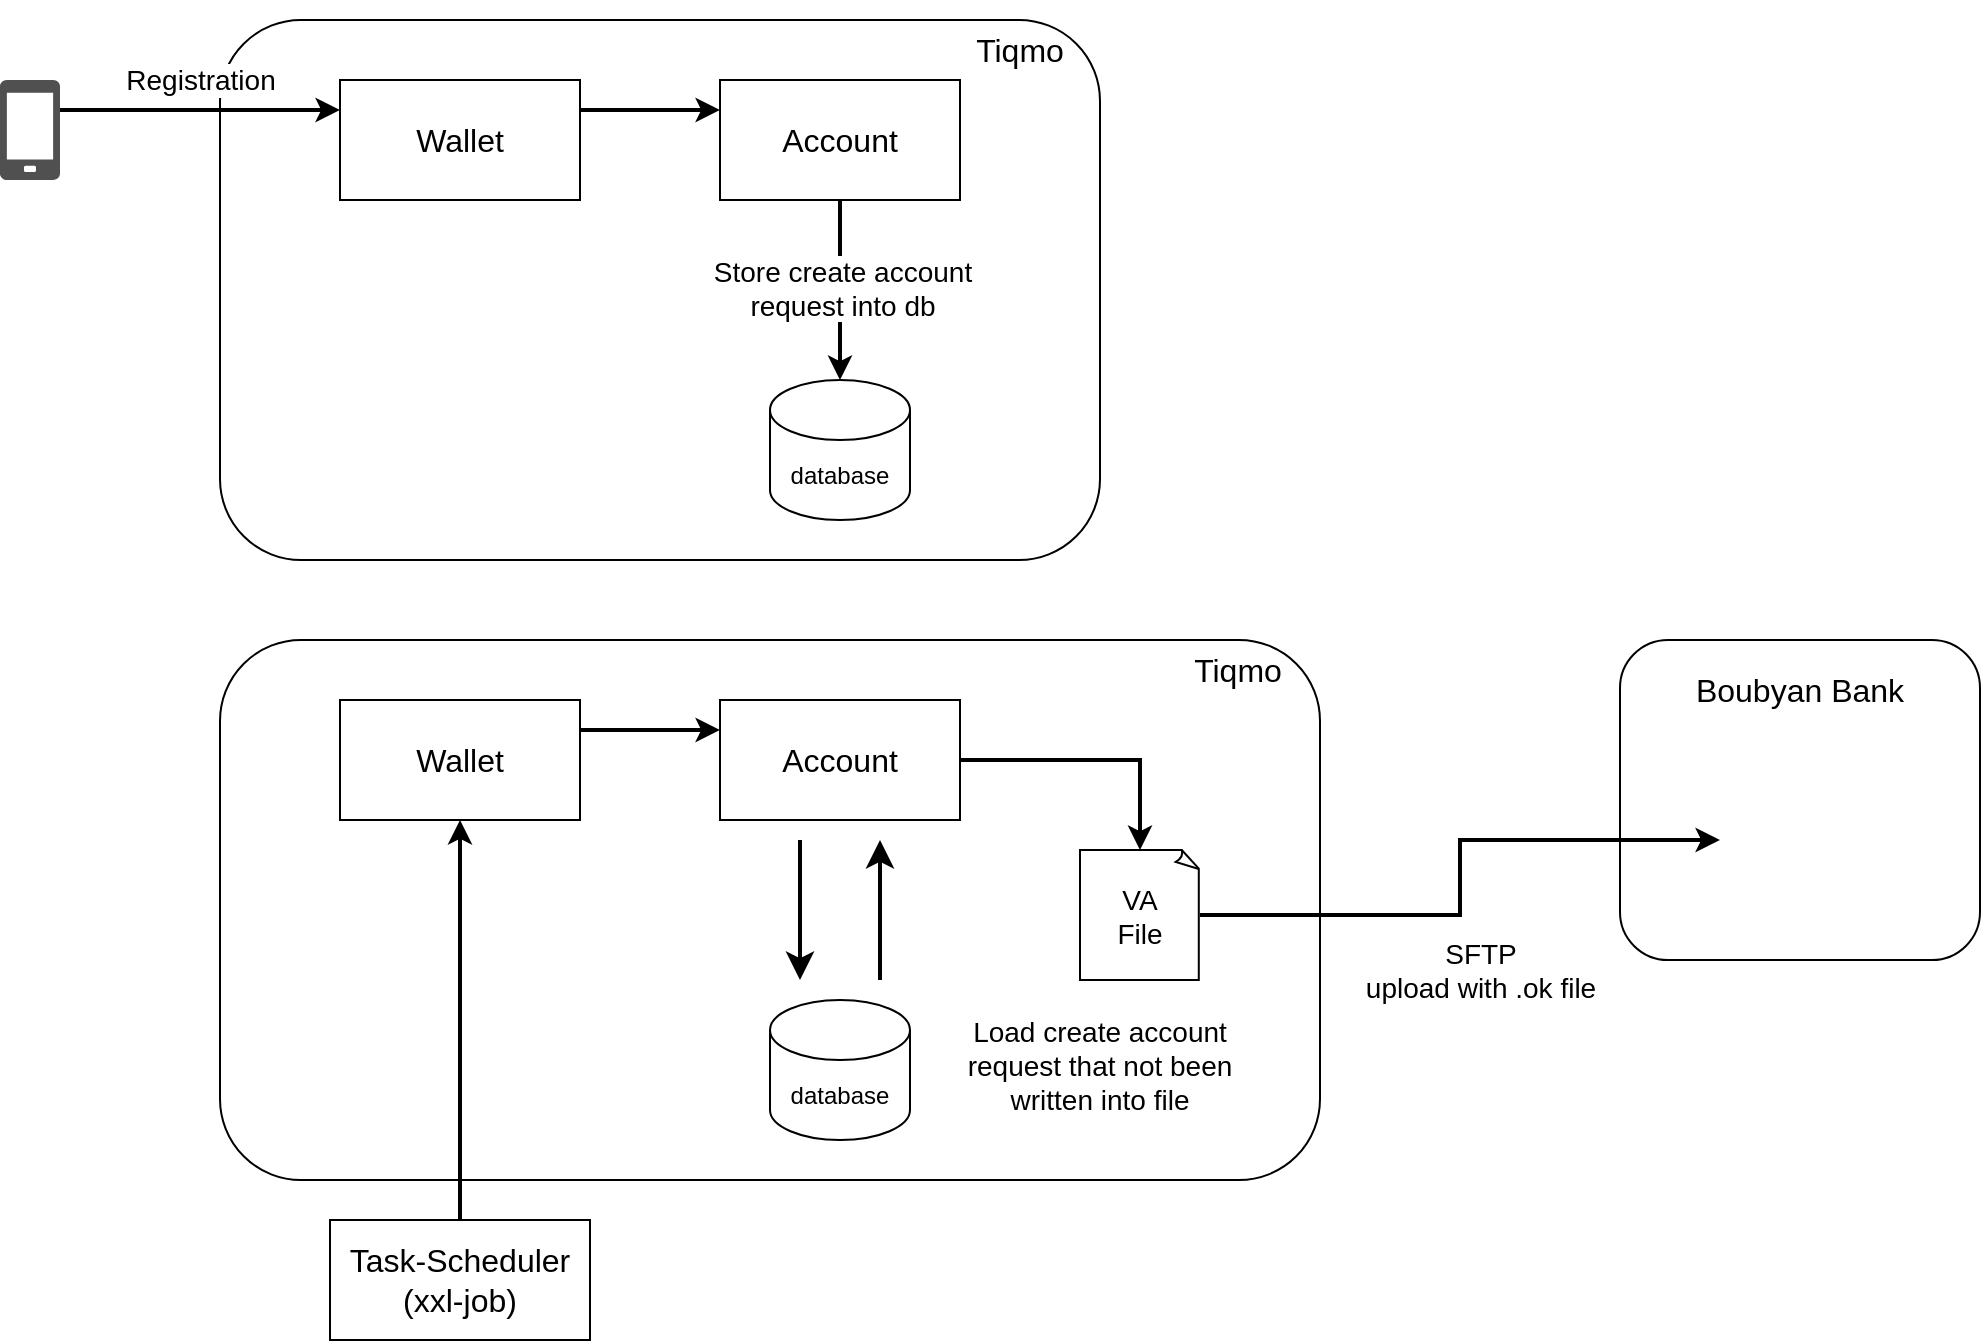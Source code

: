 <mxfile version="25.0.3">
  <diagram name="第 1 页" id="l_LyqZzCRxqH_LgvSI38">
    <mxGraphModel dx="1434" dy="738" grid="1" gridSize="10" guides="1" tooltips="1" connect="1" arrows="1" fold="1" page="1" pageScale="1" pageWidth="827" pageHeight="1169" math="0" shadow="0">
      <root>
        <mxCell id="0" />
        <mxCell id="1" parent="0" />
        <mxCell id="xTZsgKl8fFD3ckYoaLQe-24" value="" style="rounded=1;whiteSpace=wrap;html=1;" vertex="1" parent="1">
          <mxGeometry x="170" y="340" width="550" height="270" as="geometry" />
        </mxCell>
        <mxCell id="xTZsgKl8fFD3ckYoaLQe-11" value="" style="rounded=1;whiteSpace=wrap;html=1;" vertex="1" parent="1">
          <mxGeometry x="870" y="340" width="180" height="160" as="geometry" />
        </mxCell>
        <mxCell id="xTZsgKl8fFD3ckYoaLQe-3" value="" style="sketch=0;pointerEvents=1;shadow=0;dashed=0;html=1;strokeColor=none;fillColor=#505050;labelPosition=center;verticalLabelPosition=bottom;verticalAlign=top;outlineConnect=0;align=center;shape=mxgraph.office.devices.cell_phone_generic;" vertex="1" parent="1">
          <mxGeometry x="60" y="60" width="30" height="50" as="geometry" />
        </mxCell>
        <mxCell id="xTZsgKl8fFD3ckYoaLQe-6" value="" style="rounded=1;whiteSpace=wrap;html=1;" vertex="1" parent="1">
          <mxGeometry x="170" y="30" width="440" height="270" as="geometry" />
        </mxCell>
        <mxCell id="xTZsgKl8fFD3ckYoaLQe-17" style="edgeStyle=orthogonalEdgeStyle;rounded=0;orthogonalLoop=1;jettySize=auto;html=1;exitX=1;exitY=0.25;exitDx=0;exitDy=0;entryX=0;entryY=0.25;entryDx=0;entryDy=0;strokeWidth=2;" edge="1" parent="1" source="xTZsgKl8fFD3ckYoaLQe-7" target="xTZsgKl8fFD3ckYoaLQe-8">
          <mxGeometry relative="1" as="geometry" />
        </mxCell>
        <mxCell id="xTZsgKl8fFD3ckYoaLQe-7" value="&lt;font style=&quot;font-size: 16px;&quot;&gt;Wallet&lt;/font&gt;" style="rounded=0;whiteSpace=wrap;html=1;" vertex="1" parent="1">
          <mxGeometry x="230" y="60" width="120" height="60" as="geometry" />
        </mxCell>
        <mxCell id="xTZsgKl8fFD3ckYoaLQe-8" value="&lt;font style=&quot;font-size: 16px;&quot;&gt;Account&lt;/font&gt;" style="rounded=0;whiteSpace=wrap;html=1;" vertex="1" parent="1">
          <mxGeometry x="420" y="60" width="120" height="60" as="geometry" />
        </mxCell>
        <mxCell id="xTZsgKl8fFD3ckYoaLQe-9" value="database" style="shape=cylinder3;whiteSpace=wrap;html=1;boundedLbl=1;backgroundOutline=1;size=15;" vertex="1" parent="1">
          <mxGeometry x="445" y="210" width="70" height="70" as="geometry" />
        </mxCell>
        <mxCell id="xTZsgKl8fFD3ckYoaLQe-10" value="" style="shape=image;html=1;verticalAlign=top;verticalLabelPosition=bottom;labelBackgroundColor=#ffffff;imageAspect=0;aspect=fixed;image=https://cdn2.iconfinder.com/data/icons/whcompare-servers-web-hosting/50/sftp-128.png" vertex="1" parent="1">
          <mxGeometry x="920" y="400" width="80" height="80" as="geometry" />
        </mxCell>
        <mxCell id="xTZsgKl8fFD3ckYoaLQe-12" value="&lt;font style=&quot;font-size: 16px;&quot;&gt;Boubyan Bank&lt;/font&gt;" style="text;strokeColor=none;align=center;fillColor=none;html=1;verticalAlign=middle;whiteSpace=wrap;rounded=0;" vertex="1" parent="1">
          <mxGeometry x="890" y="340" width="140" height="50" as="geometry" />
        </mxCell>
        <mxCell id="xTZsgKl8fFD3ckYoaLQe-43" style="edgeStyle=orthogonalEdgeStyle;rounded=0;orthogonalLoop=1;jettySize=auto;html=1;exitX=1;exitY=0.5;exitDx=0;exitDy=0;exitPerimeter=0;entryX=0;entryY=0.5;entryDx=0;entryDy=0;strokeWidth=2;" edge="1" parent="1" source="xTZsgKl8fFD3ckYoaLQe-13" target="xTZsgKl8fFD3ckYoaLQe-10">
          <mxGeometry relative="1" as="geometry" />
        </mxCell>
        <mxCell id="xTZsgKl8fFD3ckYoaLQe-13" value="&lt;font style=&quot;font-size: 14px;&quot;&gt;VA&lt;/font&gt;&lt;div&gt;&lt;font style=&quot;font-size: 14px;&quot;&gt;File&lt;/font&gt;&lt;/div&gt;" style="whiteSpace=wrap;html=1;shape=mxgraph.basic.document" vertex="1" parent="1">
          <mxGeometry x="600" y="445" width="60" height="65" as="geometry" />
        </mxCell>
        <mxCell id="xTZsgKl8fFD3ckYoaLQe-15" value="" style="endArrow=classic;html=1;rounded=0;strokeWidth=2;" edge="1" parent="1">
          <mxGeometry width="50" height="50" relative="1" as="geometry">
            <mxPoint x="90" y="75" as="sourcePoint" />
            <mxPoint x="230" y="75" as="targetPoint" />
          </mxGeometry>
        </mxCell>
        <mxCell id="xTZsgKl8fFD3ckYoaLQe-16" value="&lt;font style=&quot;font-size: 14px;&quot;&gt;Registration&lt;/font&gt;" style="edgeLabel;html=1;align=center;verticalAlign=middle;resizable=0;points=[];" vertex="1" connectable="0" parent="xTZsgKl8fFD3ckYoaLQe-15">
          <mxGeometry x="-0.458" y="-2" relative="1" as="geometry">
            <mxPoint x="32" y="-17" as="offset" />
          </mxGeometry>
        </mxCell>
        <mxCell id="xTZsgKl8fFD3ckYoaLQe-18" style="edgeStyle=orthogonalEdgeStyle;rounded=0;orthogonalLoop=1;jettySize=auto;html=1;entryX=0.5;entryY=0;entryDx=0;entryDy=0;entryPerimeter=0;strokeWidth=2;exitX=0.5;exitY=1;exitDx=0;exitDy=0;" edge="1" parent="1" source="xTZsgKl8fFD3ckYoaLQe-8" target="xTZsgKl8fFD3ckYoaLQe-9">
          <mxGeometry relative="1" as="geometry">
            <mxPoint x="450" y="120" as="sourcePoint" />
          </mxGeometry>
        </mxCell>
        <mxCell id="xTZsgKl8fFD3ckYoaLQe-19" value="&lt;font style=&quot;font-size: 14px;&quot;&gt;Store create account&lt;/font&gt;&lt;div&gt;&lt;font style=&quot;font-size: 14px;&quot;&gt;request into db&lt;/font&gt;&lt;/div&gt;" style="edgeLabel;html=1;align=center;verticalAlign=middle;resizable=0;points=[];" vertex="1" connectable="0" parent="xTZsgKl8fFD3ckYoaLQe-18">
          <mxGeometry x="-0.035" y="1" relative="1" as="geometry">
            <mxPoint as="offset" />
          </mxGeometry>
        </mxCell>
        <mxCell id="xTZsgKl8fFD3ckYoaLQe-25" style="edgeStyle=orthogonalEdgeStyle;rounded=0;orthogonalLoop=1;jettySize=auto;html=1;exitX=1;exitY=0.25;exitDx=0;exitDy=0;entryX=0;entryY=0.25;entryDx=0;entryDy=0;strokeWidth=2;" edge="1" parent="1" source="xTZsgKl8fFD3ckYoaLQe-26" target="xTZsgKl8fFD3ckYoaLQe-27">
          <mxGeometry relative="1" as="geometry" />
        </mxCell>
        <mxCell id="xTZsgKl8fFD3ckYoaLQe-26" value="&lt;font style=&quot;font-size: 16px;&quot;&gt;Wallet&lt;/font&gt;" style="rounded=0;whiteSpace=wrap;html=1;" vertex="1" parent="1">
          <mxGeometry x="230" y="370" width="120" height="60" as="geometry" />
        </mxCell>
        <mxCell id="xTZsgKl8fFD3ckYoaLQe-27" value="&lt;font style=&quot;font-size: 16px;&quot;&gt;Account&lt;/font&gt;" style="rounded=0;whiteSpace=wrap;html=1;" vertex="1" parent="1">
          <mxGeometry x="420" y="370" width="120" height="60" as="geometry" />
        </mxCell>
        <mxCell id="xTZsgKl8fFD3ckYoaLQe-28" value="database" style="shape=cylinder3;whiteSpace=wrap;html=1;boundedLbl=1;backgroundOutline=1;size=15;" vertex="1" parent="1">
          <mxGeometry x="445" y="520" width="70" height="70" as="geometry" />
        </mxCell>
        <mxCell id="xTZsgKl8fFD3ckYoaLQe-34" style="edgeStyle=orthogonalEdgeStyle;rounded=0;orthogonalLoop=1;jettySize=auto;html=1;exitX=0.5;exitY=0;exitDx=0;exitDy=0;entryX=0.5;entryY=1;entryDx=0;entryDy=0;strokeWidth=2;" edge="1" parent="1" source="xTZsgKl8fFD3ckYoaLQe-32" target="xTZsgKl8fFD3ckYoaLQe-26">
          <mxGeometry relative="1" as="geometry" />
        </mxCell>
        <mxCell id="xTZsgKl8fFD3ckYoaLQe-32" value="&lt;font style=&quot;font-size: 16px;&quot;&gt;Task-Scheduler&lt;/font&gt;&lt;div&gt;&lt;font style=&quot;font-size: 16px;&quot;&gt;(xxl-job)&lt;/font&gt;&lt;/div&gt;" style="rounded=0;whiteSpace=wrap;html=1;" vertex="1" parent="1">
          <mxGeometry x="225" y="630" width="130" height="60" as="geometry" />
        </mxCell>
        <mxCell id="xTZsgKl8fFD3ckYoaLQe-35" value="&lt;font style=&quot;font-size: 16px;&quot;&gt;Tiqmo&lt;/font&gt;" style="text;strokeColor=none;align=center;fillColor=none;html=1;verticalAlign=middle;whiteSpace=wrap;rounded=0;" vertex="1" parent="1">
          <mxGeometry x="500" y="20" width="140" height="50" as="geometry" />
        </mxCell>
        <mxCell id="xTZsgKl8fFD3ckYoaLQe-36" value="&lt;font style=&quot;font-size: 16px;&quot;&gt;Tiqmo&lt;/font&gt;" style="text;strokeColor=none;align=center;fillColor=none;html=1;verticalAlign=middle;whiteSpace=wrap;rounded=0;" vertex="1" parent="1">
          <mxGeometry x="609" y="330" width="140" height="50" as="geometry" />
        </mxCell>
        <mxCell id="xTZsgKl8fFD3ckYoaLQe-40" value="" style="edgeStyle=elbowEdgeStyle;elbow=vertical;endArrow=classic;html=1;curved=0;rounded=0;endSize=8;startSize=8;strokeWidth=2;" edge="1" parent="1">
          <mxGeometry width="50" height="50" relative="1" as="geometry">
            <mxPoint x="460" y="440" as="sourcePoint" />
            <mxPoint x="460" y="510" as="targetPoint" />
          </mxGeometry>
        </mxCell>
        <mxCell id="xTZsgKl8fFD3ckYoaLQe-41" value="" style="edgeStyle=elbowEdgeStyle;elbow=vertical;endArrow=classic;html=1;curved=0;rounded=0;endSize=8;startSize=8;strokeWidth=2;" edge="1" parent="1">
          <mxGeometry width="50" height="50" relative="1" as="geometry">
            <mxPoint x="500" y="510" as="sourcePoint" />
            <mxPoint x="500" y="440" as="targetPoint" />
          </mxGeometry>
        </mxCell>
        <mxCell id="xTZsgKl8fFD3ckYoaLQe-42" style="edgeStyle=orthogonalEdgeStyle;rounded=0;orthogonalLoop=1;jettySize=auto;html=1;exitX=1;exitY=0.5;exitDx=0;exitDy=0;entryX=0.5;entryY=0;entryDx=0;entryDy=0;entryPerimeter=0;strokeWidth=2;" edge="1" parent="1" source="xTZsgKl8fFD3ckYoaLQe-27" target="xTZsgKl8fFD3ckYoaLQe-13">
          <mxGeometry relative="1" as="geometry" />
        </mxCell>
        <mxCell id="xTZsgKl8fFD3ckYoaLQe-44" value="&lt;font style=&quot;font-size: 14px;&quot;&gt;Load create account request that not been written into file&lt;/font&gt;" style="text;strokeColor=none;align=center;fillColor=none;html=1;verticalAlign=middle;whiteSpace=wrap;rounded=0;" vertex="1" parent="1">
          <mxGeometry x="530" y="515" width="160" height="75" as="geometry" />
        </mxCell>
        <mxCell id="xTZsgKl8fFD3ckYoaLQe-45" value="&lt;font style=&quot;font-size: 14px;&quot;&gt;SFTP&lt;/font&gt;&lt;div&gt;&lt;font style=&quot;font-size: 14px;&quot;&gt;upload with .ok file&lt;/font&gt;&lt;/div&gt;" style="text;html=1;align=center;verticalAlign=middle;resizable=0;points=[];autosize=1;strokeColor=none;fillColor=none;" vertex="1" parent="1">
          <mxGeometry x="730" y="480" width="140" height="50" as="geometry" />
        </mxCell>
      </root>
    </mxGraphModel>
  </diagram>
</mxfile>
